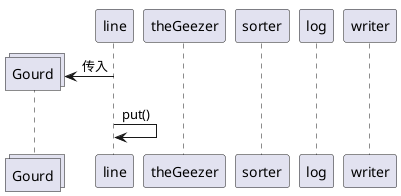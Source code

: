 @startuml

collections Gourd
participant line
participant theGeezer
participant sorter
participant log
participant writer

create Gourd
line -> Gourd: 传入
line -> line:put()


@enduml
